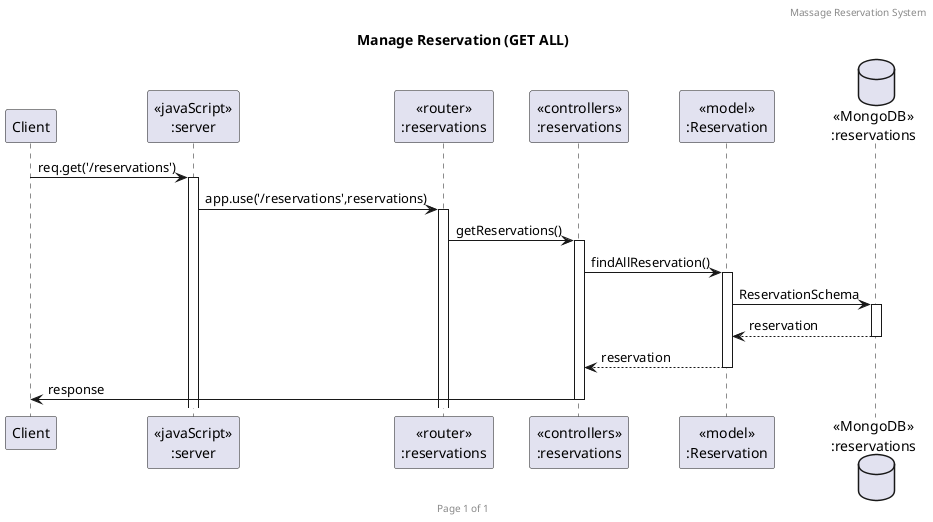 @startuml Manage Reservation (GET ALL)

header Massage Reservation System
footer Page %page% of %lastpage%
title "Manage Reservation (GET ALL)"

participant "Client" as client
participant "<<javaScript>>\n:server" as server
participant "<<router>>\n:reservations" as routerReservations
participant "<<controllers>>\n:reservations" as controllersReservations
participant "<<model>>\n:Reservation" as modelReservation
database "<<MongoDB>>\n:reservations" as ReservationsDatabase

client->server ++:req.get('/reservations')
server->routerReservations ++:app.use('/reservations',reservations)
routerReservations -> controllersReservations ++:getReservations()
controllersReservations->modelReservation ++:findAllReservation()
modelReservation ->ReservationsDatabase ++: ReservationSchema
ReservationsDatabase --> modelReservation --: reservation
controllersReservations <-- modelReservation --:reservation
controllersReservations->client --:response

@enduml
